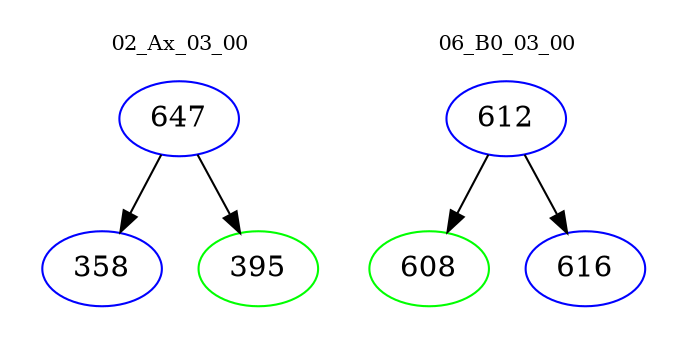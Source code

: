 digraph{
subgraph cluster_0 {
color = white
label = "02_Ax_03_00";
fontsize=10;
T0_647 [label="647", color="blue"]
T0_647 -> T0_358 [color="black"]
T0_358 [label="358", color="blue"]
T0_647 -> T0_395 [color="black"]
T0_395 [label="395", color="green"]
}
subgraph cluster_1 {
color = white
label = "06_B0_03_00";
fontsize=10;
T1_612 [label="612", color="blue"]
T1_612 -> T1_608 [color="black"]
T1_608 [label="608", color="green"]
T1_612 -> T1_616 [color="black"]
T1_616 [label="616", color="blue"]
}
}
